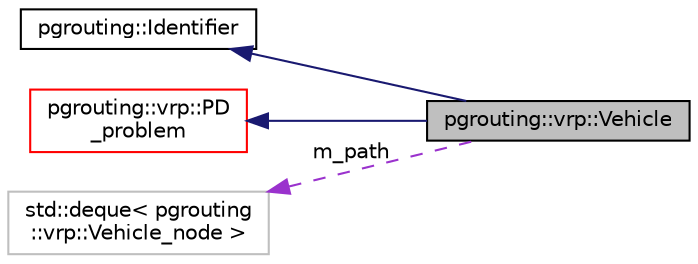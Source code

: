 digraph "pgrouting::vrp::Vehicle"
{
 // LATEX_PDF_SIZE
  edge [fontname="Helvetica",fontsize="10",labelfontname="Helvetica",labelfontsize="10"];
  node [fontname="Helvetica",fontsize="10",shape=record];
  rankdir="LR";
  Node1 [label="pgrouting::vrp::Vehicle",height=0.2,width=0.4,color="black", fillcolor="grey75", style="filled", fontcolor="black",tooltip="Vehicle with time windows."];
  Node2 -> Node1 [dir="back",color="midnightblue",fontsize="10",style="solid",fontname="Helvetica"];
  Node2 [label="pgrouting::Identifier",height=0.2,width=0.4,color="black", fillcolor="white", style="filled",URL="$classpgrouting_1_1Identifier.html",tooltip=" "];
  Node3 -> Node1 [dir="back",color="midnightblue",fontsize="10",style="solid",fontname="Helvetica"];
  Node3 [label="pgrouting::vrp::PD\l_problem",height=0.2,width=0.4,color="red", fillcolor="white", style="filled",URL="$classpgrouting_1_1vrp_1_1PD__problem.html",tooltip=" "];
  Node37 -> Node1 [dir="back",color="darkorchid3",fontsize="10",style="dashed",label=" m_path" ,fontname="Helvetica"];
  Node37 [label="std::deque\< pgrouting\l::vrp::Vehicle_node \>",height=0.2,width=0.4,color="grey75", fillcolor="white", style="filled",tooltip=" "];
}
